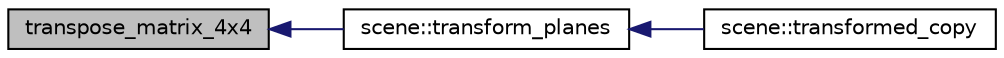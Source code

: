 digraph "transpose_matrix_4x4"
{
  edge [fontname="Helvetica",fontsize="10",labelfontname="Helvetica",labelfontsize="10"];
  node [fontname="Helvetica",fontsize="10",shape=record];
  rankdir="LR";
  Node264 [label="transpose_matrix_4x4",height=0.2,width=0.4,color="black", fillcolor="grey75", style="filled", fontcolor="black"];
  Node264 -> Node265 [dir="back",color="midnightblue",fontsize="10",style="solid",fontname="Helvetica"];
  Node265 [label="scene::transform_planes",height=0.2,width=0.4,color="black", fillcolor="white", style="filled",URL="$df/db1/classscene.html#aea161aafb38f1aa664b9c48ea5d0fa7d"];
  Node265 -> Node266 [dir="back",color="midnightblue",fontsize="10",style="solid",fontname="Helvetica"];
  Node266 [label="scene::transformed_copy",height=0.2,width=0.4,color="black", fillcolor="white", style="filled",URL="$df/db1/classscene.html#aa63bbdb5ffcd70f233e0a3219abb89f5"];
}
